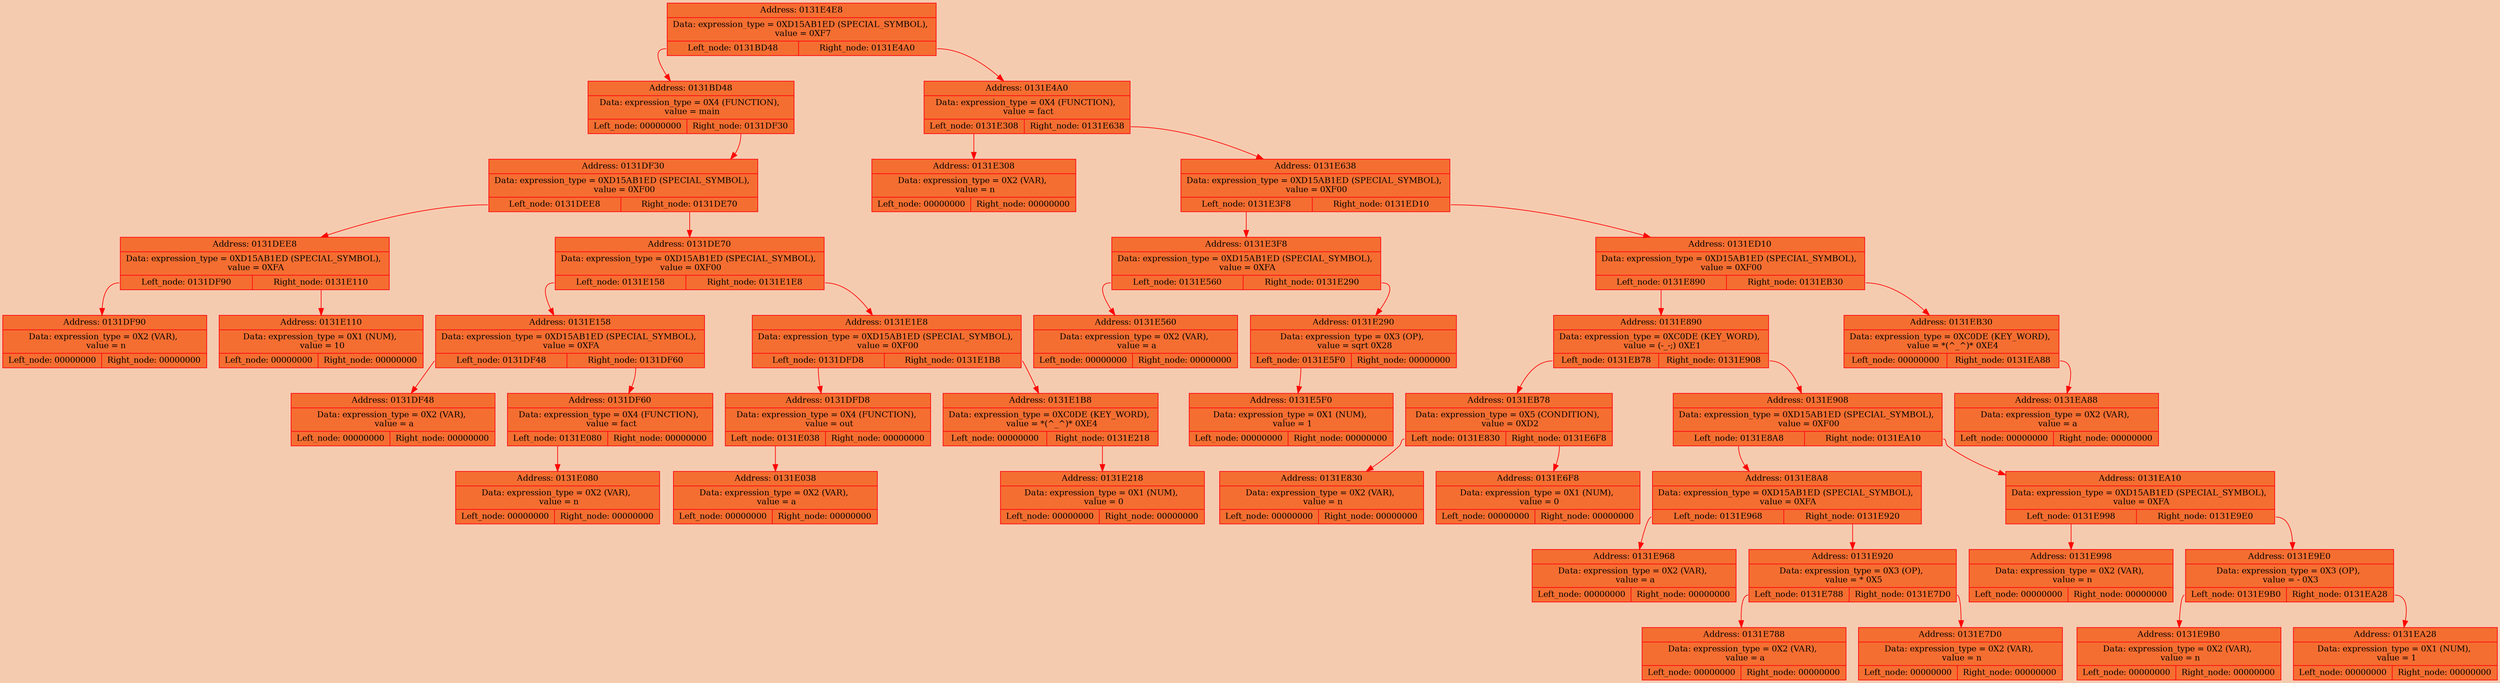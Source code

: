 digraph List{
rankdir=TB;
bgcolor="#f5cbaf";
node[fontsize=12, style=filled, fillcolor = "#f56e31", fontcolor="#000000", shape="none",style="rounded"];
edge[color="#ff05ff",fontcolor="blue", splines = polylines];

node0131E4E8[color = "#ff030f", fillcolor = "#f56e31", style=filled, shape = record,  label = "{ Address: 0131E4E8 | Data: expression_type = 0XD15AB1ED (SPECIAL_SYMBOL), \n value = 0XF7 | { <left> Left_node: 0131BD48 | <right> Right_node: 0131E4A0 }}"];
node0131BD48[color = "#ff030f", fillcolor = "#f56e31", style=filled, shape = record,  label = "{ Address: 0131BD48 | Data: expression_type = 0X4 (FUNCTION), \n value = main | { <left> Left_node: 00000000 | <right> Right_node: 0131DF30 }}"];
node0131DF30[color = "#ff030f", fillcolor = "#f56e31", style=filled, shape = record,  label = "{ Address: 0131DF30 | Data: expression_type = 0XD15AB1ED (SPECIAL_SYMBOL), \n value = 0XF00 | { <left> Left_node: 0131DEE8 | <right> Right_node: 0131DE70 }}"];
node0131DEE8[color = "#ff030f", fillcolor = "#f56e31", style=filled, shape = record,  label = "{ Address: 0131DEE8 | Data: expression_type = 0XD15AB1ED (SPECIAL_SYMBOL), \n value = 0XFA | { <left> Left_node: 0131DF90 | <right> Right_node: 0131E110 }}"];
node0131DF90[color = "#ff030f", fillcolor = "#f56e31", style=filled, shape = record,  label = "{ Address: 0131DF90 | Data: expression_type = 0X2 (VAR), \n value = n | { <left> Left_node: 00000000 | <right> Right_node: 00000000 }}"];
node0131E110[color = "#ff030f", fillcolor = "#f56e31", style=filled, shape = record,  label = "{ Address: 0131E110 | Data: expression_type = 0X1 (NUM), \n value = 10 | { <left> Left_node: 00000000 | <right> Right_node: 00000000 }}"];
node0131DE70[color = "#ff030f", fillcolor = "#f56e31", style=filled, shape = record,  label = "{ Address: 0131DE70 | Data: expression_type = 0XD15AB1ED (SPECIAL_SYMBOL), \n value = 0XF00 | { <left> Left_node: 0131E158 | <right> Right_node: 0131E1E8 }}"];
node0131E158[color = "#ff030f", fillcolor = "#f56e31", style=filled, shape = record,  label = "{ Address: 0131E158 | Data: expression_type = 0XD15AB1ED (SPECIAL_SYMBOL), \n value = 0XFA | { <left> Left_node: 0131DF48 | <right> Right_node: 0131DF60 }}"];
node0131DF48[color = "#ff030f", fillcolor = "#f56e31", style=filled, shape = record,  label = "{ Address: 0131DF48 | Data: expression_type = 0X2 (VAR), \n value = a | { <left> Left_node: 00000000 | <right> Right_node: 00000000 }}"];
node0131DF60[color = "#ff030f", fillcolor = "#f56e31", style=filled, shape = record,  label = "{ Address: 0131DF60 | Data: expression_type = 0X4 (FUNCTION), \n value = fact | { <left> Left_node: 0131E080 | <right> Right_node: 00000000 }}"];
node0131E080[color = "#ff030f", fillcolor = "#f56e31", style=filled, shape = record,  label = "{ Address: 0131E080 | Data: expression_type = 0X2 (VAR), \n value = n | { <left> Left_node: 00000000 | <right> Right_node: 00000000 }}"];
node0131E1E8[color = "#ff030f", fillcolor = "#f56e31", style=filled, shape = record,  label = "{ Address: 0131E1E8 | Data: expression_type = 0XD15AB1ED (SPECIAL_SYMBOL), \n value = 0XF00 | { <left> Left_node: 0131DFD8 | <right> Right_node: 0131E1B8 }}"];
node0131DFD8[color = "#ff030f", fillcolor = "#f56e31", style=filled, shape = record,  label = "{ Address: 0131DFD8 | Data: expression_type = 0X4 (FUNCTION), \n value = out | { <left> Left_node: 0131E038 | <right> Right_node: 00000000 }}"];
node0131E038[color = "#ff030f", fillcolor = "#f56e31", style=filled, shape = record,  label = "{ Address: 0131E038 | Data: expression_type = 0X2 (VAR), \n value = a | { <left> Left_node: 00000000 | <right> Right_node: 00000000 }}"];
node0131E1B8[color = "#ff030f", fillcolor = "#f56e31", style=filled, shape = record,  label = "{ Address: 0131E1B8 | Data: expression_type = 0XC0DE (KEY_WORD), \n value = *(^_^)* 0XE4 | { <left> Left_node: 00000000 | <right> Right_node: 0131E218 }}"];
node0131E218[color = "#ff030f", fillcolor = "#f56e31", style=filled, shape = record,  label = "{ Address: 0131E218 | Data: expression_type = 0X1 (NUM), \n value = 0 | { <left> Left_node: 00000000 | <right> Right_node: 00000000 }}"];
node0131E4A0[color = "#ff030f", fillcolor = "#f56e31", style=filled, shape = record,  label = "{ Address: 0131E4A0 | Data: expression_type = 0X4 (FUNCTION), \n value = fact | { <left> Left_node: 0131E308 | <right> Right_node: 0131E638 }}"];
node0131E308[color = "#ff030f", fillcolor = "#f56e31", style=filled, shape = record,  label = "{ Address: 0131E308 | Data: expression_type = 0X2 (VAR), \n value = n | { <left> Left_node: 00000000 | <right> Right_node: 00000000 }}"];
node0131E638[color = "#ff030f", fillcolor = "#f56e31", style=filled, shape = record,  label = "{ Address: 0131E638 | Data: expression_type = 0XD15AB1ED (SPECIAL_SYMBOL), \n value = 0XF00 | { <left> Left_node: 0131E3F8 | <right> Right_node: 0131ED10 }}"];
node0131E3F8[color = "#ff030f", fillcolor = "#f56e31", style=filled, shape = record,  label = "{ Address: 0131E3F8 | Data: expression_type = 0XD15AB1ED (SPECIAL_SYMBOL), \n value = 0XFA | { <left> Left_node: 0131E560 | <right> Right_node: 0131E290 }}"];
node0131E560[color = "#ff030f", fillcolor = "#f56e31", style=filled, shape = record,  label = "{ Address: 0131E560 | Data: expression_type = 0X2 (VAR), \n value = a | { <left> Left_node: 00000000 | <right> Right_node: 00000000 }}"];
node0131E290[color = "#ff030f", fillcolor = "#f56e31", style=filled, shape = record,  label = "{ Address: 0131E290 | Data: expression_type = 0X3 (OP), \n value = sqrt 0X28
 | { <left> Left_node: 0131E5F0 | <right> Right_node: 00000000 }}"];
node0131E5F0[color = "#ff030f", fillcolor = "#f56e31", style=filled, shape = record,  label = "{ Address: 0131E5F0 | Data: expression_type = 0X1 (NUM), \n value = 1 | { <left> Left_node: 00000000 | <right> Right_node: 00000000 }}"];
node0131ED10[color = "#ff030f", fillcolor = "#f56e31", style=filled, shape = record,  label = "{ Address: 0131ED10 | Data: expression_type = 0XD15AB1ED (SPECIAL_SYMBOL), \n value = 0XF00 | { <left> Left_node: 0131E890 | <right> Right_node: 0131EB30 }}"];
node0131E890[color = "#ff030f", fillcolor = "#f56e31", style=filled, shape = record,  label = "{ Address: 0131E890 | Data: expression_type = 0XC0DE (KEY_WORD), \n value = (-_-;) 0XE1 | { <left> Left_node: 0131EB78 | <right> Right_node: 0131E908 }}"];
node0131EB78[color = "#ff030f", fillcolor = "#f56e31", style=filled, shape = record,  label = "{ Address: 0131EB78 | Data: expression_type = 0X5 (CONDITION), \n value = 0XD2 | { <left> Left_node: 0131E830 | <right> Right_node: 0131E6F8 }}"];
node0131E830[color = "#ff030f", fillcolor = "#f56e31", style=filled, shape = record,  label = "{ Address: 0131E830 | Data: expression_type = 0X2 (VAR), \n value = n | { <left> Left_node: 00000000 | <right> Right_node: 00000000 }}"];
node0131E6F8[color = "#ff030f", fillcolor = "#f56e31", style=filled, shape = record,  label = "{ Address: 0131E6F8 | Data: expression_type = 0X1 (NUM), \n value = 0 | { <left> Left_node: 00000000 | <right> Right_node: 00000000 }}"];
node0131E908[color = "#ff030f", fillcolor = "#f56e31", style=filled, shape = record,  label = "{ Address: 0131E908 | Data: expression_type = 0XD15AB1ED (SPECIAL_SYMBOL), \n value = 0XF00 | { <left> Left_node: 0131E8A8 | <right> Right_node: 0131EA10 }}"];
node0131E8A8[color = "#ff030f", fillcolor = "#f56e31", style=filled, shape = record,  label = "{ Address: 0131E8A8 | Data: expression_type = 0XD15AB1ED (SPECIAL_SYMBOL), \n value = 0XFA | { <left> Left_node: 0131E968 | <right> Right_node: 0131E920 }}"];
node0131E968[color = "#ff030f", fillcolor = "#f56e31", style=filled, shape = record,  label = "{ Address: 0131E968 | Data: expression_type = 0X2 (VAR), \n value = a | { <left> Left_node: 00000000 | <right> Right_node: 00000000 }}"];
node0131E920[color = "#ff030f", fillcolor = "#f56e31", style=filled, shape = record,  label = "{ Address: 0131E920 | Data: expression_type = 0X3 (OP), \n value = * 0X5
 | { <left> Left_node: 0131E788 | <right> Right_node: 0131E7D0 }}"];
node0131E788[color = "#ff030f", fillcolor = "#f56e31", style=filled, shape = record,  label = "{ Address: 0131E788 | Data: expression_type = 0X2 (VAR), \n value = a | { <left> Left_node: 00000000 | <right> Right_node: 00000000 }}"];
node0131E7D0[color = "#ff030f", fillcolor = "#f56e31", style=filled, shape = record,  label = "{ Address: 0131E7D0 | Data: expression_type = 0X2 (VAR), \n value = n | { <left> Left_node: 00000000 | <right> Right_node: 00000000 }}"];
node0131EA10[color = "#ff030f", fillcolor = "#f56e31", style=filled, shape = record,  label = "{ Address: 0131EA10 | Data: expression_type = 0XD15AB1ED (SPECIAL_SYMBOL), \n value = 0XFA | { <left> Left_node: 0131E998 | <right> Right_node: 0131E9E0 }}"];
node0131E998[color = "#ff030f", fillcolor = "#f56e31", style=filled, shape = record,  label = "{ Address: 0131E998 | Data: expression_type = 0X2 (VAR), \n value = n | { <left> Left_node: 00000000 | <right> Right_node: 00000000 }}"];
node0131E9E0[color = "#ff030f", fillcolor = "#f56e31", style=filled, shape = record,  label = "{ Address: 0131E9E0 | Data: expression_type = 0X3 (OP), \n value = - 0X3
 | { <left> Left_node: 0131E9B0 | <right> Right_node: 0131EA28 }}"];
node0131E9B0[color = "#ff030f", fillcolor = "#f56e31", style=filled, shape = record,  label = "{ Address: 0131E9B0 | Data: expression_type = 0X2 (VAR), \n value = n | { <left> Left_node: 00000000 | <right> Right_node: 00000000 }}"];
node0131EA28[color = "#ff030f", fillcolor = "#f56e31", style=filled, shape = record,  label = "{ Address: 0131EA28 | Data: expression_type = 0X1 (NUM), \n value = 1 | { <left> Left_node: 00000000 | <right> Right_node: 00000000 }}"];
node0131EB30[color = "#ff030f", fillcolor = "#f56e31", style=filled, shape = record,  label = "{ Address: 0131EB30 | Data: expression_type = 0XC0DE (KEY_WORD), \n value = *(^_^)* 0XE4 | { <left> Left_node: 00000000 | <right> Right_node: 0131EA88 }}"];
node0131EA88[color = "#ff030f", fillcolor = "#f56e31", style=filled, shape = record,  label = "{ Address: 0131EA88 | Data: expression_type = 0X2 (VAR), \n value = a | { <left> Left_node: 00000000 | <right> Right_node: 00000000 }}"];
node0131E4E8:left -> node0131BD48[color = "#ff0505", splines = polylines, fontsize=12];
node0131BD48:right -> node0131DF30[color = "#ff0505", splines = polylines, fontsize=12];
node0131DF30:left -> node0131DEE8[color = "#ff0505", splines = polylines, fontsize=12];
node0131DEE8:left -> node0131DF90[color = "#ff0505", splines = polylines, fontsize=12];
node0131DEE8:right -> node0131E110[color = "#ff0505", splines = polylines, fontsize=12];
node0131DF30:right -> node0131DE70[color = "#ff0505", splines = polylines, fontsize=12];
node0131DE70:left -> node0131E158[color = "#ff0505", splines = polylines, fontsize=12];
node0131E158:left -> node0131DF48[color = "#ff0505", splines = polylines, fontsize=12];
node0131E158:right -> node0131DF60[color = "#ff0505", splines = polylines, fontsize=12];
node0131DF60:left -> node0131E080[color = "#ff0505", splines = polylines, fontsize=12];
node0131DE70:right -> node0131E1E8[color = "#ff0505", splines = polylines, fontsize=12];
node0131E1E8:left -> node0131DFD8[color = "#ff0505", splines = polylines, fontsize=12];
node0131DFD8:left -> node0131E038[color = "#ff0505", splines = polylines, fontsize=12];
node0131E1E8:right -> node0131E1B8[color = "#ff0505", splines = polylines, fontsize=12];
node0131E1B8:right -> node0131E218[color = "#ff0505", splines = polylines, fontsize=12];
node0131E4E8:right -> node0131E4A0[color = "#ff0505", splines = polylines, fontsize=12];
node0131E4A0:left -> node0131E308[color = "#ff0505", splines = polylines, fontsize=12];
node0131E4A0:right -> node0131E638[color = "#ff0505", splines = polylines, fontsize=12];
node0131E638:left -> node0131E3F8[color = "#ff0505", splines = polylines, fontsize=12];
node0131E3F8:left -> node0131E560[color = "#ff0505", splines = polylines, fontsize=12];
node0131E3F8:right -> node0131E290[color = "#ff0505", splines = polylines, fontsize=12];
node0131E290:left -> node0131E5F0[color = "#ff0505", splines = polylines, fontsize=12];
node0131E638:right -> node0131ED10[color = "#ff0505", splines = polylines, fontsize=12];
node0131ED10:left -> node0131E890[color = "#ff0505", splines = polylines, fontsize=12];
node0131E890:left -> node0131EB78[color = "#ff0505", splines = polylines, fontsize=12];
node0131EB78:left -> node0131E830[color = "#ff0505", splines = polylines, fontsize=12];
node0131EB78:right -> node0131E6F8[color = "#ff0505", splines = polylines, fontsize=12];
node0131E890:right -> node0131E908[color = "#ff0505", splines = polylines, fontsize=12];
node0131E908:left -> node0131E8A8[color = "#ff0505", splines = polylines, fontsize=12];
node0131E8A8:left -> node0131E968[color = "#ff0505", splines = polylines, fontsize=12];
node0131E8A8:right -> node0131E920[color = "#ff0505", splines = polylines, fontsize=12];
node0131E920:left -> node0131E788[color = "#ff0505", splines = polylines, fontsize=12];
node0131E920:right -> node0131E7D0[color = "#ff0505", splines = polylines, fontsize=12];
node0131E908:right -> node0131EA10[color = "#ff0505", splines = polylines, fontsize=12];
node0131EA10:left -> node0131E998[color = "#ff0505", splines = polylines, fontsize=12];
node0131EA10:right -> node0131E9E0[color = "#ff0505", splines = polylines, fontsize=12];
node0131E9E0:left -> node0131E9B0[color = "#ff0505", splines = polylines, fontsize=12];
node0131E9E0:right -> node0131EA28[color = "#ff0505", splines = polylines, fontsize=12];
node0131ED10:right -> node0131EB30[color = "#ff0505", splines = polylines, fontsize=12];
node0131EB30:right -> node0131EA88[color = "#ff0505", splines = polylines, fontsize=12];

}
